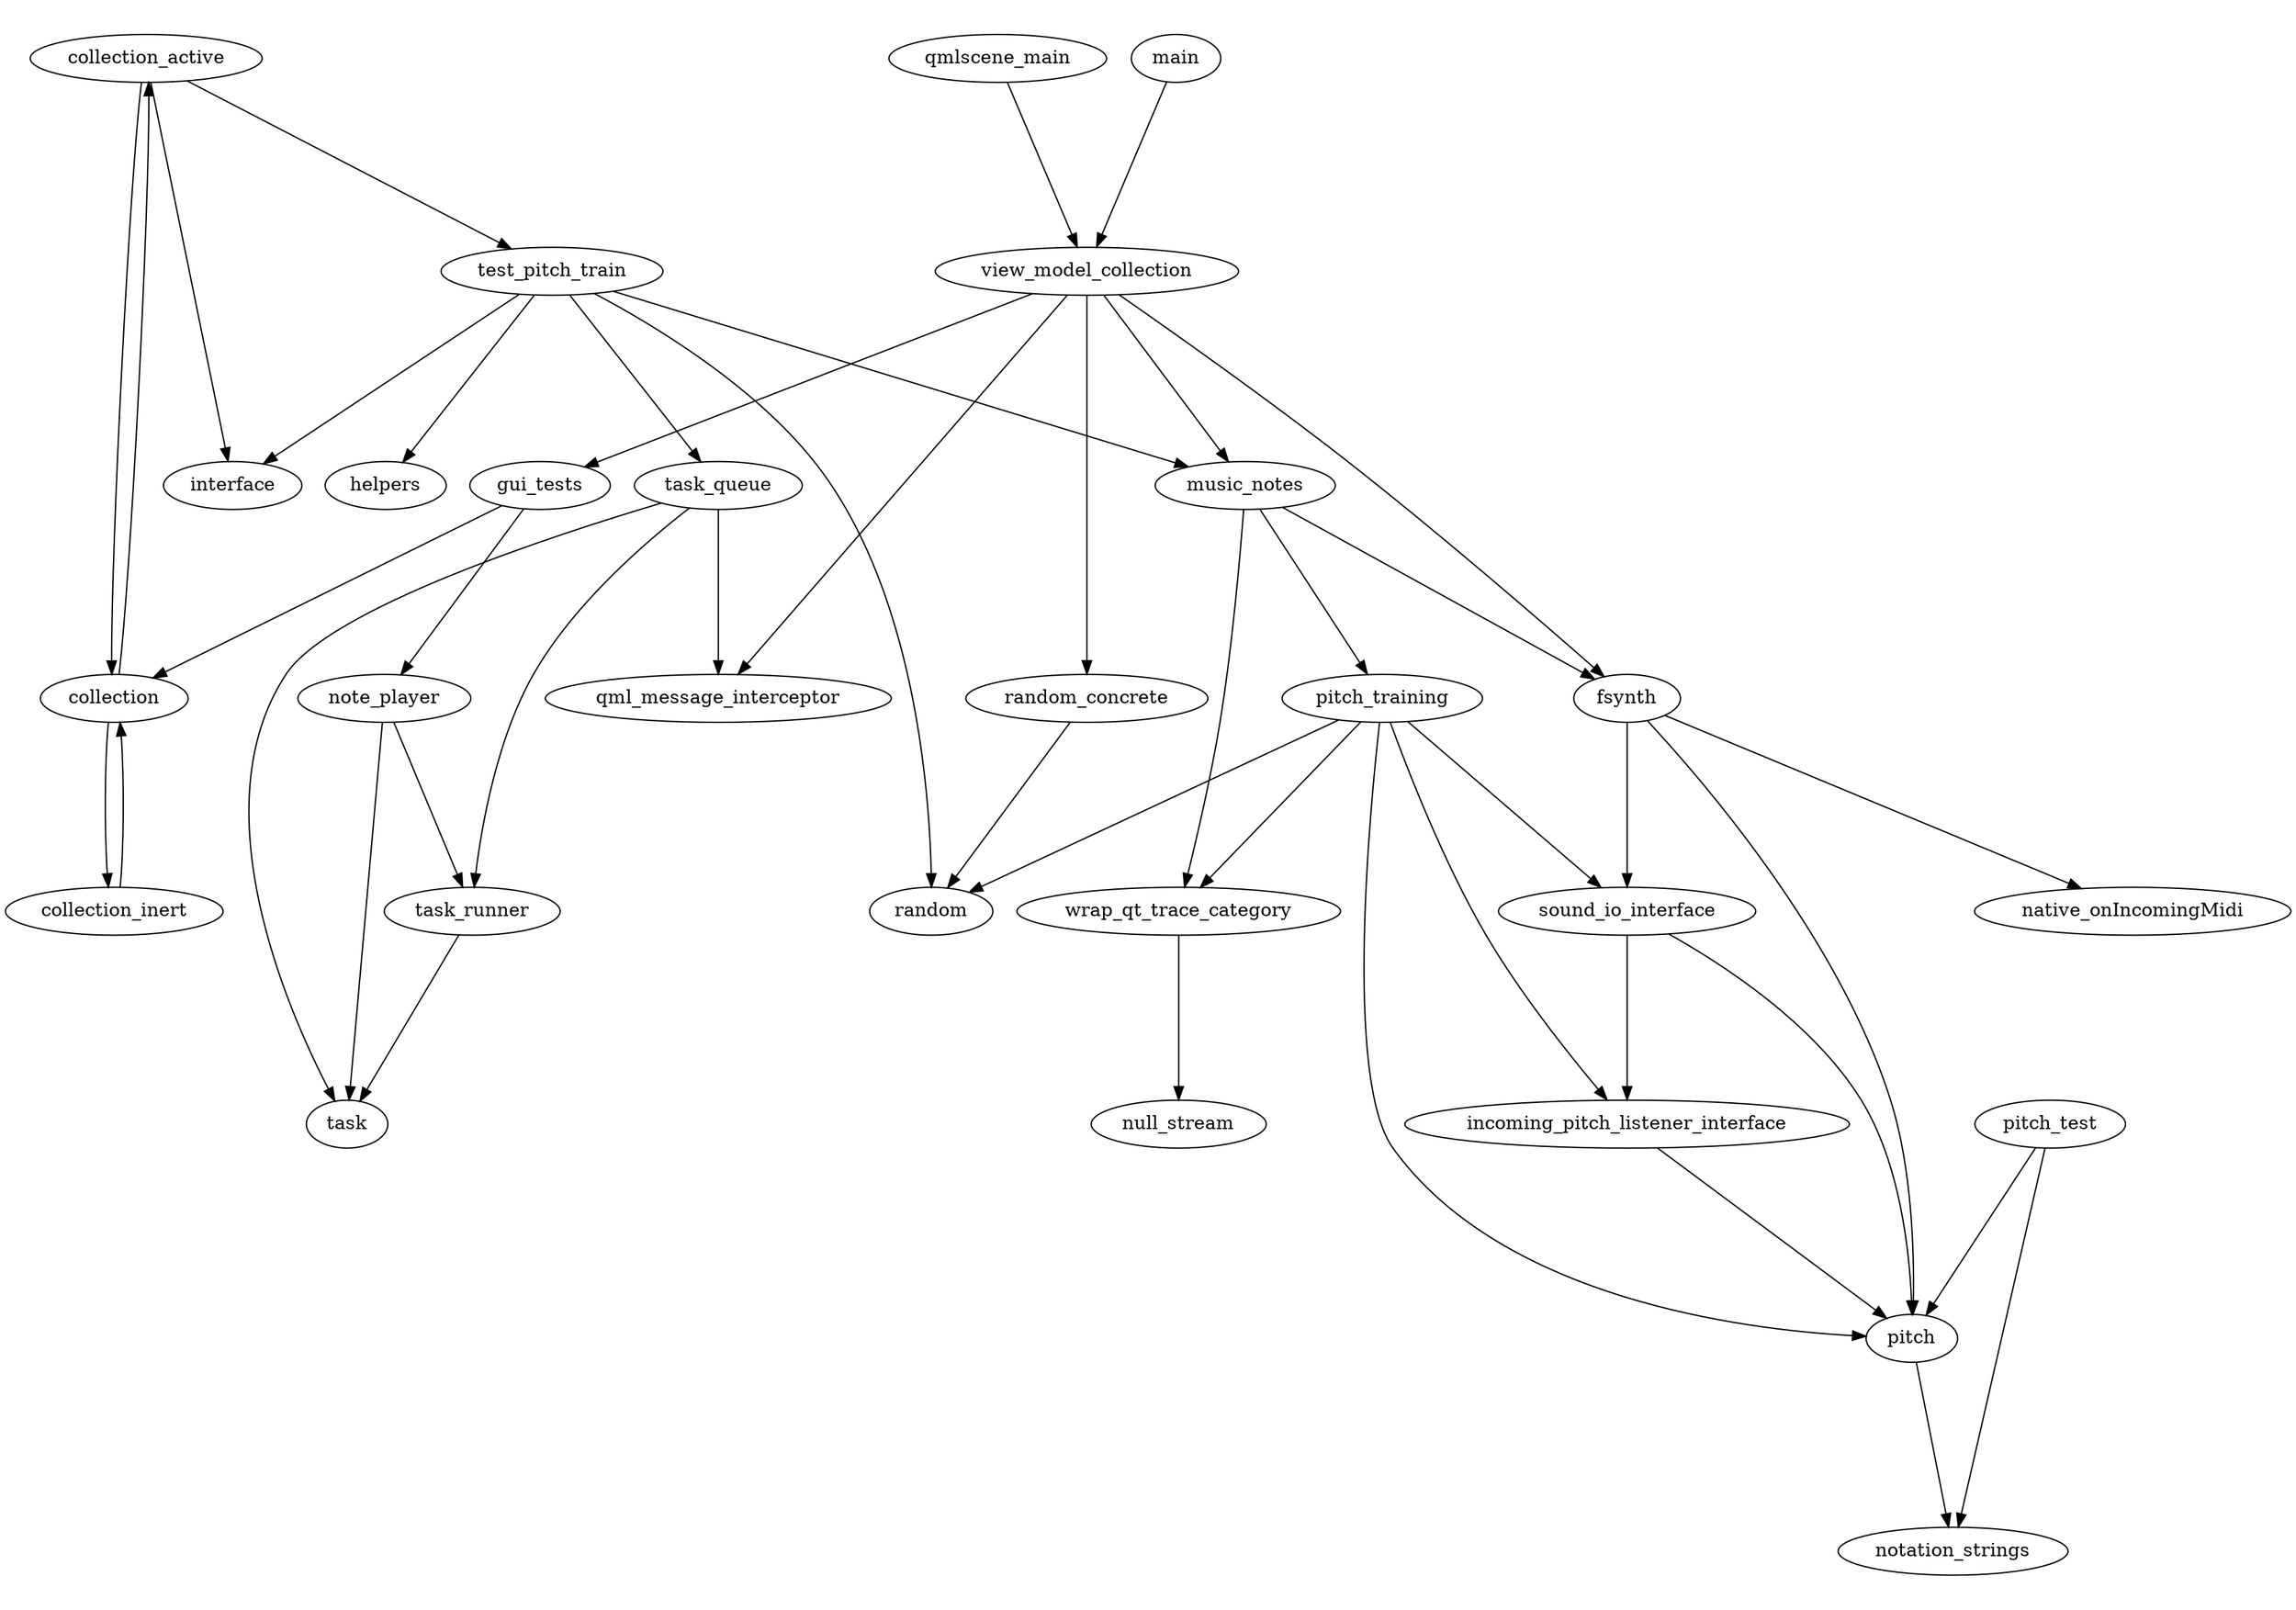 digraph "source tree" {
    overlap=scale;
    ratio=0.7;
    fontsize="16";
    fontname="Helvetica";
    clusterrank="local";
	"collection_active" -> "collection"
	"collection_active" -> "interface"
	"collection_active" -> "test_pitch_train"
	"collection" -> "collection_active"
	"collection" -> "collection_inert"
	"collection_inert" -> "collection"
	"fsynth" -> "native_onIncomingMidi"
	"fsynth" -> "pitch"
	"fsynth" -> "sound_io_interface"
	"gui_tests" -> "collection"
	"gui_tests" -> "note_player"
	"incoming_pitch_listener_interface" -> "pitch"
	"main" -> "view_model_collection"
	"music_notes" -> "fsynth"
	"music_notes" -> "pitch_training"
	"music_notes" -> "wrap_qt_trace_category"
	"note_player" -> "task"
	"note_player" -> "task_runner"
	"pitch" -> "notation_strings"
	"pitch_test" -> "notation_strings"
	"pitch_test" -> "pitch"
	"pitch_training" -> "incoming_pitch_listener_interface"
	"pitch_training" -> "pitch"
	"pitch_training" -> "random"
	"pitch_training" -> "sound_io_interface"
	"pitch_training" -> "wrap_qt_trace_category"
	"qmlscene_main" -> "view_model_collection"
	"random_concrete" -> "random"
	"sound_io_interface" -> "incoming_pitch_listener_interface"
	"sound_io_interface" -> "pitch"
	"task_queue" -> "qml_message_interceptor"
	"task_queue" -> "task"
	"task_queue" -> "task_runner"
	"task_runner" -> "task"
	"test_pitch_train" -> "helpers"
	"test_pitch_train" -> "interface"
	"test_pitch_train" -> "music_notes"
	"test_pitch_train" -> "random"
	"test_pitch_train" -> "task_queue"
	"view_model_collection" -> "fsynth"
	"view_model_collection" -> "gui_tests"
	"view_model_collection" -> "music_notes"
	"view_model_collection" -> "qml_message_interceptor"
	"view_model_collection" -> "random_concrete"
	"wrap_qt_trace_category" -> "null_stream"
}
